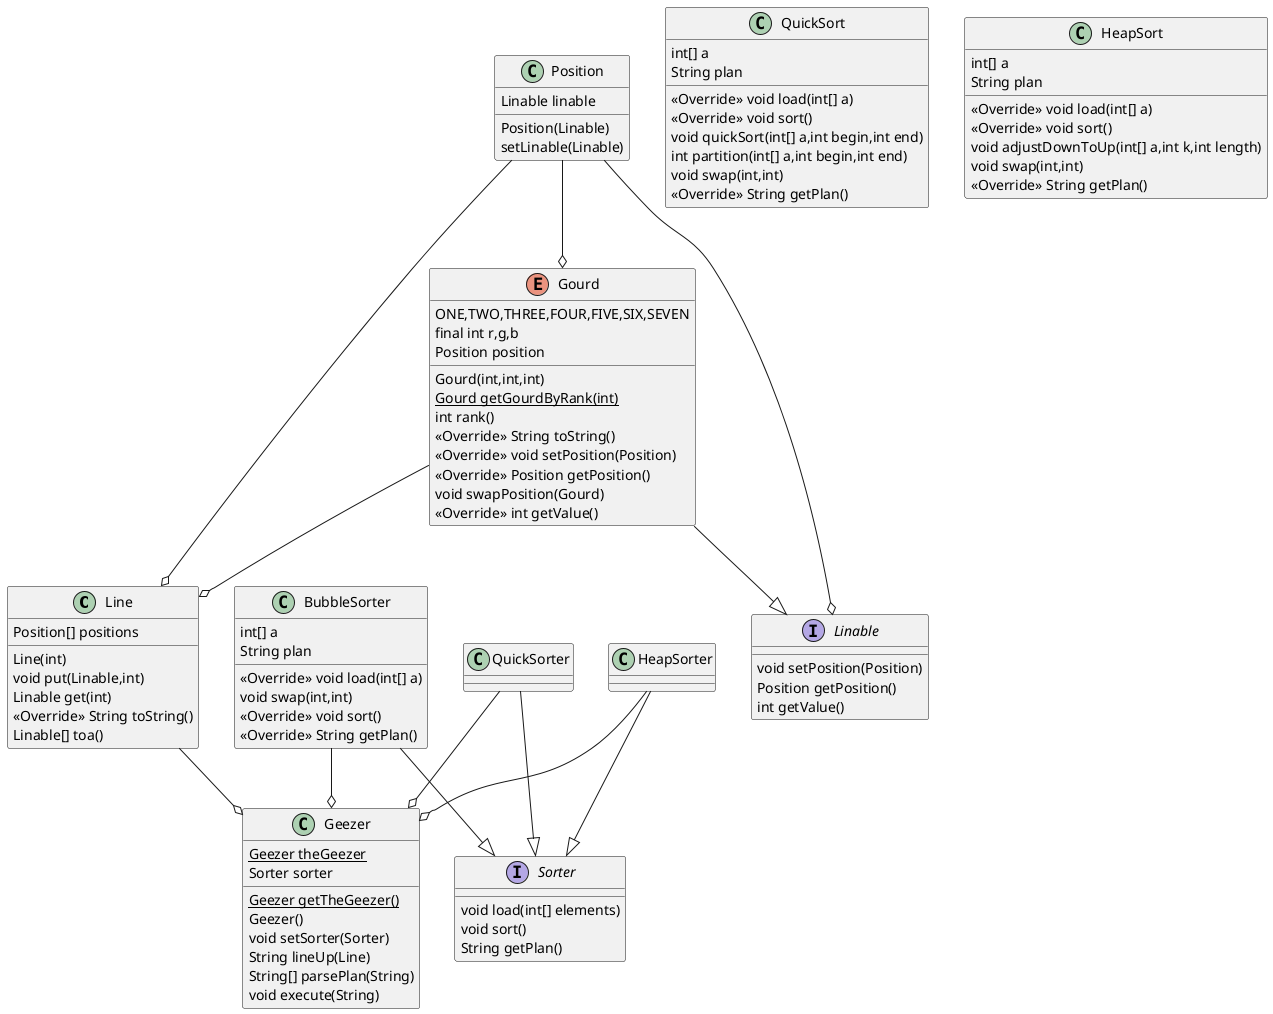 @startuml

class Line{

    Position[] positions

    Line(int)
    void put(Linable,int)
    Linable get(int)
    <<Override>> String toString()
    Linable[] toa()

}

class Position{

    Linable linable

    Position(Linable)
    setLinable(Linable)
}

class Geezer{

    {static} Geezer theGeezer
    Sorter sorter

    {static} Geezer getTheGeezer()
    Geezer()
    void setSorter(Sorter)
    String lineUp(Line)
    String[] parsePlan(String)
    void execute(String)

}

interface Sorter{

    void load(int[] elements)
    void sort()
    String getPlan()

}

class BubbleSorter{

    int[] a 
    String plan

    <<Override>> void load(int[] a)
    void swap(int,int)
    <<Override>> void sort()
    <<Override>> String getPlan()

}

class QuickSort{

    int[] a
    String plan

    <<Override>> void load(int[] a)
    <<Override>> void sort()
    void quickSort(int[] a,int begin,int end)
    int partition(int[] a,int begin,int end)
    void swap(int,int)
    <<Override>> String getPlan()
}

class HeapSort{

    int[] a 
    String plan

    <<Override>> void load(int[] a)
    <<Override>> void sort()
    void adjustDownToUp(int[] a,int k,int length)
    void swap(int,int)
    <<Override>> String getPlan()
}

interface Linable{

    void setPosition(Position)
    Position getPosition()
    int getValue()

}

enum Gourd{

    ONE,TWO,THREE,FOUR,FIVE,SIX,SEVEN
    final int r,g,b
    Position position

    Gourd(int,int,int)
    {static} Gourd getGourdByRank(int)
    int rank()
    <<Override>> String toString()
    <<Override>> void setPosition(Position)
    <<Override>> Position getPosition()
    void swapPosition(Gourd)
    <<Override>> int getValue()
}

BubbleSorter --|> Sorter
BubbleSorter --o Geezer
QuickSorter --|> Sorter
QuickSorter --o Geezer
HeapSorter --|> Sorter
HeapSorter --o Geezer
Gourd --|> Linable
Gourd --o Line
Line --o Geezer
Position --o Line
Position --o Linable
Position --o Gourd

@enduml


